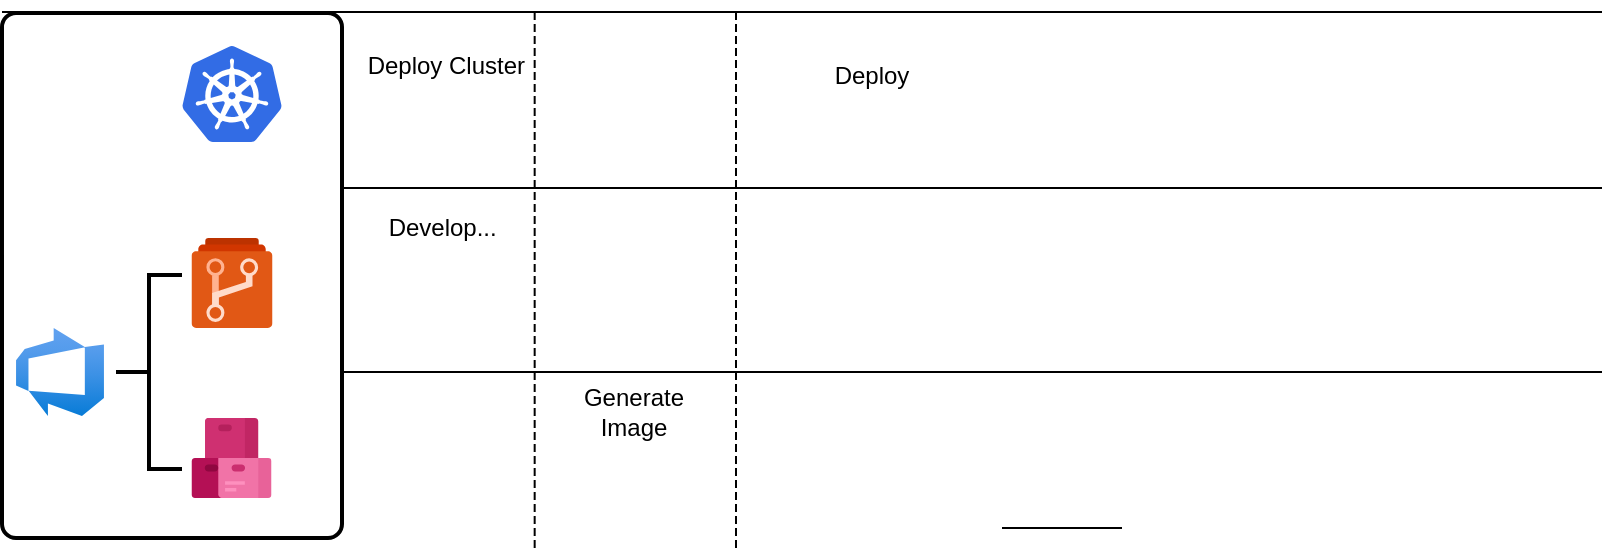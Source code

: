 <mxfile version="20.0.4" type="github">
  <diagram id="wFE0QG_FPsp0jaGvCLVb" name="Page-1">
    <mxGraphModel dx="1094" dy="586" grid="0" gridSize="10" guides="1" tooltips="1" connect="1" arrows="1" fold="1" page="1" pageScale="1" pageWidth="850" pageHeight="1100" math="0" shadow="0">
      <root>
        <mxCell id="0" />
        <mxCell id="1" parent="0" />
        <mxCell id="wx3tCpPTfAVVABFYTkkV-45" value="" style="rounded=1;whiteSpace=wrap;html=1;absoluteArcSize=1;arcSize=14;strokeWidth=2;" vertex="1" parent="1">
          <mxGeometry x="25" y="97.5" width="170" height="262.5" as="geometry" />
        </mxCell>
        <mxCell id="wx3tCpPTfAVVABFYTkkV-1" value="" style="sketch=0;aspect=fixed;html=1;points=[];align=center;image;fontSize=12;image=img/lib/mscae/Kubernetes.svg;" vertex="1" parent="1">
          <mxGeometry x="115" y="114" width="50" height="48" as="geometry" />
        </mxCell>
        <mxCell id="wx3tCpPTfAVVABFYTkkV-2" value="" style="aspect=fixed;html=1;points=[];align=center;image;fontSize=12;image=img/lib/azure2/devops/Azure_DevOps.svg;" vertex="1" parent="1">
          <mxGeometry x="32" y="255" width="44" height="44" as="geometry" />
        </mxCell>
        <mxCell id="wx3tCpPTfAVVABFYTkkV-3" value="" style="sketch=0;aspect=fixed;html=1;points=[];align=center;image;fontSize=12;image=img/lib/mscae/Azure_Repos.svg;" vertex="1" parent="1">
          <mxGeometry x="119.75" y="210" width="40.5" height="45" as="geometry" />
        </mxCell>
        <mxCell id="wx3tCpPTfAVVABFYTkkV-4" value="" style="sketch=0;aspect=fixed;html=1;points=[];align=center;image;fontSize=12;image=img/lib/mscae/Azure_Artifacts.svg;" vertex="1" parent="1">
          <mxGeometry x="119.75" y="300" width="40" height="40" as="geometry" />
        </mxCell>
        <mxCell id="wx3tCpPTfAVVABFYTkkV-40" value="" style="strokeWidth=2;html=1;shape=mxgraph.flowchart.annotation_2;align=left;labelPosition=right;pointerEvents=1;" vertex="1" parent="1">
          <mxGeometry x="82" y="228.5" width="33" height="97" as="geometry" />
        </mxCell>
        <mxCell id="wx3tCpPTfAVVABFYTkkV-41" value="" style="line;strokeWidth=1;rotatable=0;dashed=0;labelPosition=right;align=left;verticalAlign=middle;spacingTop=0;spacingLeft=6;points=[];portConstraint=eastwest;" vertex="1" parent="1">
          <mxGeometry x="25" y="92" width="800" height="10" as="geometry" />
        </mxCell>
        <mxCell id="wx3tCpPTfAVVABFYTkkV-43" value="" style="shape=partialRectangle;fillColor=none;align=left;verticalAlign=middle;strokeColor=none;spacingLeft=34;rotatable=0;points=[[0,0.5],[1,0.5]];portConstraint=eastwest;dropTarget=0;" vertex="1" parent="1">
          <mxGeometry x="272" y="97.5" width="58" height="270" as="geometry" />
        </mxCell>
        <mxCell id="wx3tCpPTfAVVABFYTkkV-44" value="" style="shape=partialRectangle;top=0;left=0;bottom=0;fillColor=none;stokeWidth=1;dashed=1;align=left;verticalAlign=middle;spacingLeft=4;spacingRight=4;overflow=hidden;rotatable=0;points=[];portConstraint=eastwest;part=1;" vertex="1" connectable="0" parent="wx3tCpPTfAVVABFYTkkV-43">
          <mxGeometry width="19.333" height="270" as="geometry" />
        </mxCell>
        <mxCell id="wx3tCpPTfAVVABFYTkkV-46" value="" style="line;strokeWidth=1;rotatable=0;dashed=0;labelPosition=right;align=left;verticalAlign=middle;spacingTop=0;spacingLeft=6;points=[];portConstraint=eastwest;" vertex="1" parent="1">
          <mxGeometry x="525" y="350" width="60" height="10" as="geometry" />
        </mxCell>
        <mxCell id="wx3tCpPTfAVVABFYTkkV-47" value="" style="line;strokeWidth=1;rotatable=0;dashed=0;labelPosition=right;align=left;verticalAlign=middle;spacingTop=0;spacingLeft=6;points=[];portConstraint=eastwest;" vertex="1" parent="1">
          <mxGeometry x="525" y="350" width="60" height="10" as="geometry" />
        </mxCell>
        <mxCell id="wx3tCpPTfAVVABFYTkkV-48" value="" style="line;strokeWidth=1;rotatable=0;dashed=0;labelPosition=right;align=left;verticalAlign=middle;spacingTop=0;spacingLeft=6;points=[];portConstraint=eastwest;" vertex="1" parent="1">
          <mxGeometry x="195" y="180" width="630" height="10" as="geometry" />
        </mxCell>
        <mxCell id="wx3tCpPTfAVVABFYTkkV-49" value="" style="line;strokeWidth=1;rotatable=0;dashed=0;labelPosition=right;align=left;verticalAlign=middle;spacingTop=0;spacingLeft=6;points=[];portConstraint=eastwest;" vertex="1" parent="1">
          <mxGeometry x="195" y="272" width="630" height="10" as="geometry" />
        </mxCell>
        <mxCell id="wx3tCpPTfAVVABFYTkkV-50" value="&amp;nbsp;Deploy Cluster" style="text;html=1;strokeColor=none;fillColor=none;align=center;verticalAlign=middle;whiteSpace=wrap;rounded=0;" vertex="1" parent="1">
          <mxGeometry x="198" y="109" width="95" height="30" as="geometry" />
        </mxCell>
        <mxCell id="wx3tCpPTfAVVABFYTkkV-51" value="Develop...&amp;nbsp;" style="text;html=1;strokeColor=none;fillColor=none;align=center;verticalAlign=middle;whiteSpace=wrap;rounded=0;" vertex="1" parent="1">
          <mxGeometry x="182" y="190" width="130" height="30" as="geometry" />
        </mxCell>
        <mxCell id="wx3tCpPTfAVVABFYTkkV-52" value="Generate&lt;br&gt;Image" style="text;html=1;strokeColor=none;fillColor=none;align=center;verticalAlign=middle;whiteSpace=wrap;rounded=0;" vertex="1" parent="1">
          <mxGeometry x="276" y="282" width="130" height="30" as="geometry" />
        </mxCell>
        <mxCell id="wx3tCpPTfAVVABFYTkkV-53" value="Deploy" style="text;html=1;strokeColor=none;fillColor=none;align=center;verticalAlign=middle;whiteSpace=wrap;rounded=0;" vertex="1" parent="1">
          <mxGeometry x="395" y="114" width="130" height="30" as="geometry" />
        </mxCell>
        <mxCell id="wx3tCpPTfAVVABFYTkkV-54" value="" style="shape=partialRectangle;top=0;left=0;bottom=0;fillColor=none;stokeWidth=1;dashed=1;align=left;verticalAlign=middle;spacingLeft=4;spacingRight=4;overflow=hidden;rotatable=0;points=[];portConstraint=eastwest;part=1;" vertex="1" connectable="0" parent="1">
          <mxGeometry x="362" y="97.5" width="30" height="270" as="geometry" />
        </mxCell>
      </root>
    </mxGraphModel>
  </diagram>
</mxfile>
